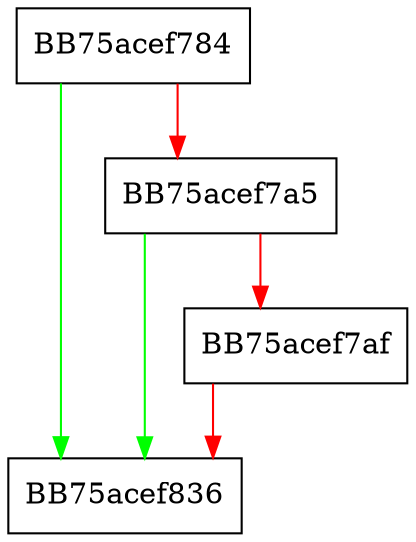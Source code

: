 digraph _Getcat {
  node [shape="box"];
  graph [splines=ortho];
  BB75acef784 -> BB75acef836 [color="green"];
  BB75acef784 -> BB75acef7a5 [color="red"];
  BB75acef7a5 -> BB75acef836 [color="green"];
  BB75acef7a5 -> BB75acef7af [color="red"];
  BB75acef7af -> BB75acef836 [color="red"];
}